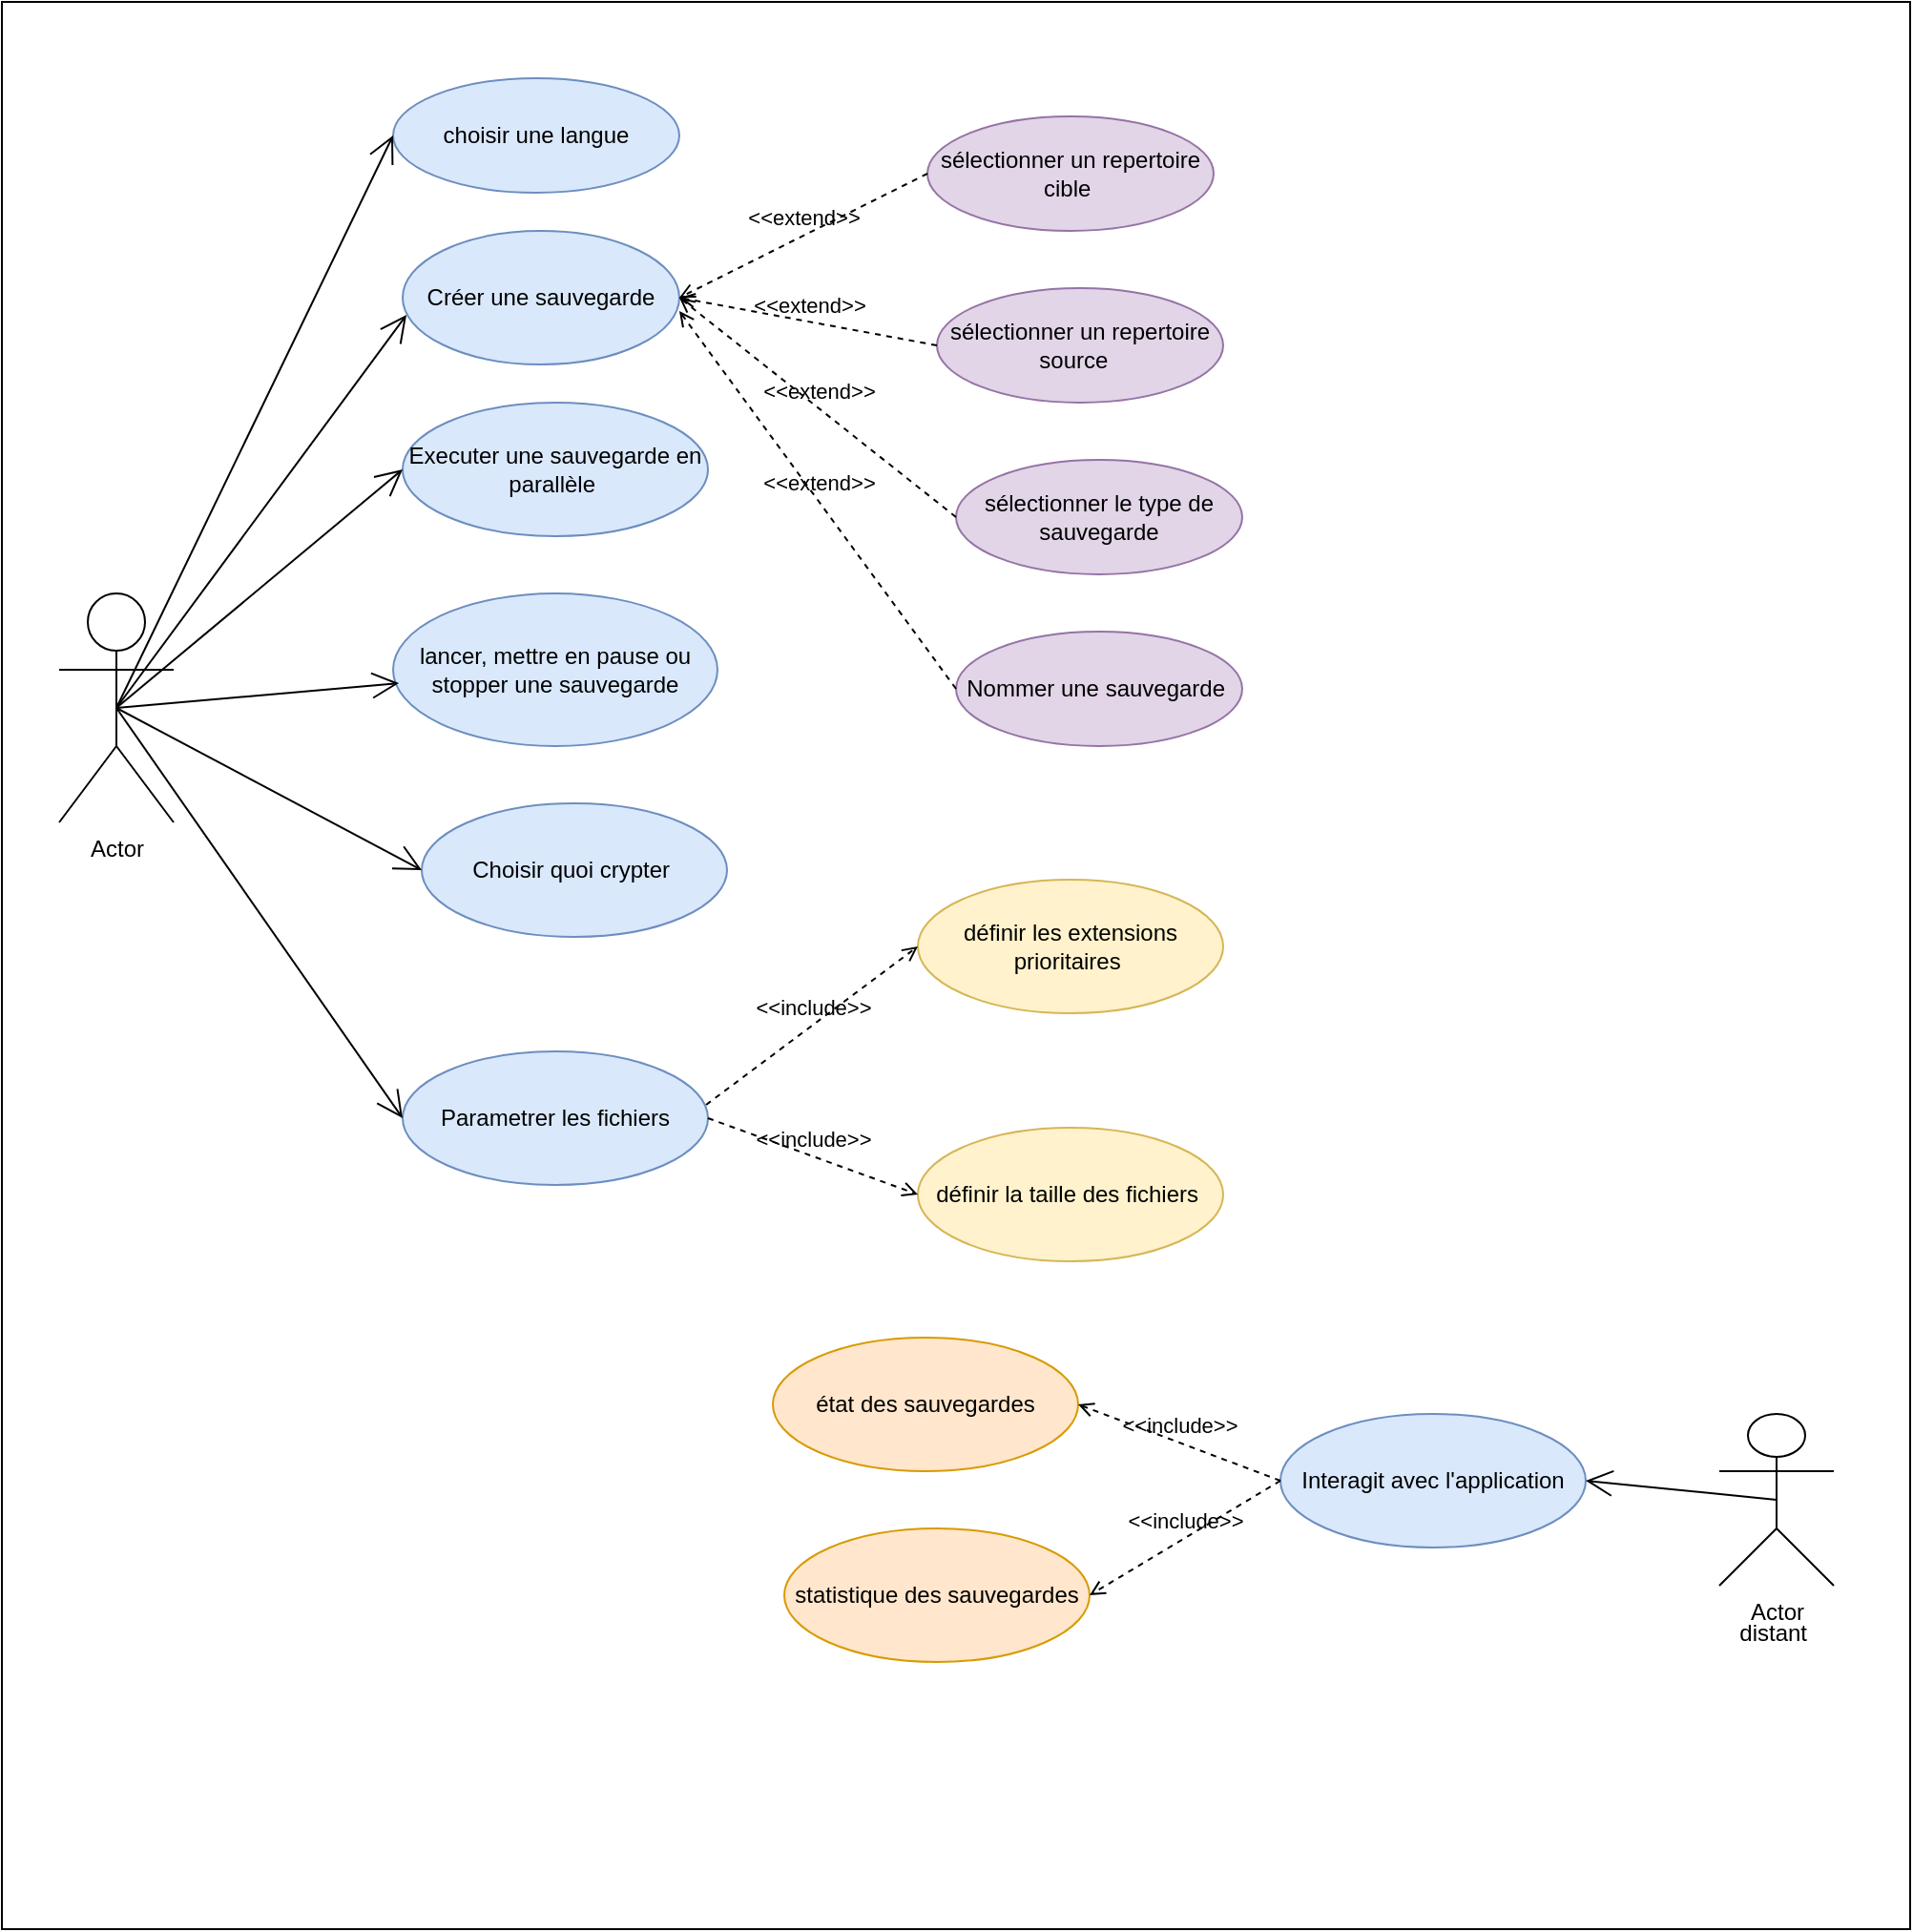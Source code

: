 <mxfile version="22.1.11" type="github">
  <diagram name="Page-1" id="HHG7lxXHLpQp0_RWTWfH">
    <mxGraphModel dx="954" dy="624" grid="1" gridSize="10" guides="1" tooltips="1" connect="1" arrows="1" fold="1" page="1" pageScale="1" pageWidth="827" pageHeight="1169" math="0" shadow="0">
      <root>
        <mxCell id="0" />
        <mxCell id="1" parent="0" />
        <mxCell id="iE1kba0Va-ZSsolPsqMc-1" value="Object" style="html=1;whiteSpace=wrap;" vertex="1" parent="1">
          <mxGeometry x="360" y="300" width="110" height="50" as="geometry" />
        </mxCell>
        <mxCell id="iE1kba0Va-ZSsolPsqMc-2" value="" style="html=1;whiteSpace=wrap;" vertex="1" parent="1">
          <mxGeometry x="10" y="10" width="1000" height="1010" as="geometry" />
        </mxCell>
        <mxCell id="iE1kba0Va-ZSsolPsqMc-3" value="Actor" style="shape=umlActor;verticalLabelPosition=bottom;verticalAlign=top;html=1;" vertex="1" parent="1">
          <mxGeometry x="40" y="320" width="60" height="120" as="geometry" />
        </mxCell>
        <mxCell id="iE1kba0Va-ZSsolPsqMc-4" value="choisir une langue" style="ellipse;whiteSpace=wrap;html=1;fillColor=#dae8fc;strokeColor=#6c8ebf;" vertex="1" parent="1">
          <mxGeometry x="215" y="50" width="150" height="60" as="geometry" />
        </mxCell>
        <mxCell id="iE1kba0Va-ZSsolPsqMc-5" value="Créer une sauvegarde" style="ellipse;whiteSpace=wrap;html=1;fillColor=#dae8fc;strokeColor=#6c8ebf;" vertex="1" parent="1">
          <mxGeometry x="220" y="130" width="145" height="70" as="geometry" />
        </mxCell>
        <mxCell id="iE1kba0Va-ZSsolPsqMc-6" value="Executer une sauvegarde en parallèle&amp;nbsp;" style="ellipse;whiteSpace=wrap;html=1;fillColor=#dae8fc;strokeColor=#6c8ebf;" vertex="1" parent="1">
          <mxGeometry x="220" y="220" width="160" height="70" as="geometry" />
        </mxCell>
        <mxCell id="iE1kba0Va-ZSsolPsqMc-7" value="lancer, mettre en pause ou stopper une sauvegarde" style="ellipse;whiteSpace=wrap;html=1;fillColor=#dae8fc;strokeColor=#6c8ebf;" vertex="1" parent="1">
          <mxGeometry x="215" y="320" width="170" height="80" as="geometry" />
        </mxCell>
        <mxCell id="iE1kba0Va-ZSsolPsqMc-8" value="Choisir quoi crypter&amp;nbsp;" style="ellipse;whiteSpace=wrap;html=1;fillColor=#dae8fc;strokeColor=#6c8ebf;" vertex="1" parent="1">
          <mxGeometry x="230" y="430" width="160" height="70" as="geometry" />
        </mxCell>
        <mxCell id="iE1kba0Va-ZSsolPsqMc-10" value="sélectionner un repertoire cible&amp;nbsp;" style="ellipse;whiteSpace=wrap;html=1;fillColor=#e1d5e7;strokeColor=#9673a6;" vertex="1" parent="1">
          <mxGeometry x="495" y="70" width="150" height="60" as="geometry" />
        </mxCell>
        <mxCell id="iE1kba0Va-ZSsolPsqMc-11" value="sélectionner un repertoire source &amp;nbsp;" style="ellipse;whiteSpace=wrap;html=1;fillColor=#e1d5e7;strokeColor=#9673a6;" vertex="1" parent="1">
          <mxGeometry x="500" y="160" width="150" height="60" as="geometry" />
        </mxCell>
        <mxCell id="iE1kba0Va-ZSsolPsqMc-12" value="sélectionner le type de sauvegarde" style="ellipse;whiteSpace=wrap;html=1;fillColor=#e1d5e7;strokeColor=#9673a6;" vertex="1" parent="1">
          <mxGeometry x="510" y="250" width="150" height="60" as="geometry" />
        </mxCell>
        <mxCell id="iE1kba0Va-ZSsolPsqMc-13" value="Nommer une sauvegarde&amp;nbsp;" style="ellipse;whiteSpace=wrap;html=1;fillColor=#e1d5e7;strokeColor=#9673a6;" vertex="1" parent="1">
          <mxGeometry x="510" y="340" width="150" height="60" as="geometry" />
        </mxCell>
        <mxCell id="iE1kba0Va-ZSsolPsqMc-14" value="Parametrer les fichiers" style="ellipse;whiteSpace=wrap;html=1;fillColor=#dae8fc;strokeColor=#6c8ebf;" vertex="1" parent="1">
          <mxGeometry x="220" y="560" width="160" height="70" as="geometry" />
        </mxCell>
        <mxCell id="iE1kba0Va-ZSsolPsqMc-15" value="définir les extensions prioritaires&amp;nbsp;" style="ellipse;whiteSpace=wrap;html=1;fillColor=#fff2cc;strokeColor=#d6b656;" vertex="1" parent="1">
          <mxGeometry x="490" y="470" width="160" height="70" as="geometry" />
        </mxCell>
        <mxCell id="iE1kba0Va-ZSsolPsqMc-16" value="définir la taille des fichiers&amp;nbsp;" style="ellipse;whiteSpace=wrap;html=1;fillColor=#fff2cc;strokeColor=#d6b656;" vertex="1" parent="1">
          <mxGeometry x="490" y="600" width="160" height="70" as="geometry" />
        </mxCell>
        <mxCell id="iE1kba0Va-ZSsolPsqMc-20" value="" style="endArrow=open;endFill=1;endSize=12;html=1;rounded=0;exitX=0.5;exitY=0.5;exitDx=0;exitDy=0;exitPerimeter=0;entryX=0;entryY=0.5;entryDx=0;entryDy=0;" edge="1" parent="1" source="iE1kba0Va-ZSsolPsqMc-3" target="iE1kba0Va-ZSsolPsqMc-4">
          <mxGeometry width="160" relative="1" as="geometry">
            <mxPoint x="370" y="300" as="sourcePoint" />
            <mxPoint x="530" y="300" as="targetPoint" />
          </mxGeometry>
        </mxCell>
        <mxCell id="iE1kba0Va-ZSsolPsqMc-21" value="" style="endArrow=open;endFill=1;endSize=12;html=1;rounded=0;exitX=0.5;exitY=0.5;exitDx=0;exitDy=0;exitPerimeter=0;entryX=0.014;entryY=0.629;entryDx=0;entryDy=0;entryPerimeter=0;" edge="1" parent="1" source="iE1kba0Va-ZSsolPsqMc-3" target="iE1kba0Va-ZSsolPsqMc-5">
          <mxGeometry width="160" relative="1" as="geometry">
            <mxPoint x="370" y="300" as="sourcePoint" />
            <mxPoint x="530" y="300" as="targetPoint" />
          </mxGeometry>
        </mxCell>
        <mxCell id="iE1kba0Va-ZSsolPsqMc-22" value="" style="endArrow=open;endFill=1;endSize=12;html=1;rounded=0;exitX=0.5;exitY=0.5;exitDx=0;exitDy=0;exitPerimeter=0;entryX=0;entryY=0.5;entryDx=0;entryDy=0;" edge="1" parent="1" source="iE1kba0Va-ZSsolPsqMc-3" target="iE1kba0Va-ZSsolPsqMc-6">
          <mxGeometry width="160" relative="1" as="geometry">
            <mxPoint x="370" y="300" as="sourcePoint" />
            <mxPoint x="530" y="300" as="targetPoint" />
          </mxGeometry>
        </mxCell>
        <mxCell id="iE1kba0Va-ZSsolPsqMc-23" value="" style="endArrow=open;endFill=1;endSize=12;html=1;rounded=0;exitX=0.5;exitY=0.5;exitDx=0;exitDy=0;exitPerimeter=0;entryX=0.018;entryY=0.588;entryDx=0;entryDy=0;entryPerimeter=0;" edge="1" parent="1" source="iE1kba0Va-ZSsolPsqMc-3" target="iE1kba0Va-ZSsolPsqMc-7">
          <mxGeometry width="160" relative="1" as="geometry">
            <mxPoint x="370" y="300" as="sourcePoint" />
            <mxPoint x="160" y="340" as="targetPoint" />
          </mxGeometry>
        </mxCell>
        <mxCell id="iE1kba0Va-ZSsolPsqMc-24" value="" style="endArrow=open;endFill=1;endSize=12;html=1;rounded=0;exitX=0.5;exitY=0.5;exitDx=0;exitDy=0;exitPerimeter=0;entryX=0;entryY=0.5;entryDx=0;entryDy=0;" edge="1" parent="1" source="iE1kba0Va-ZSsolPsqMc-3" target="iE1kba0Va-ZSsolPsqMc-8">
          <mxGeometry width="160" relative="1" as="geometry">
            <mxPoint x="370" y="300" as="sourcePoint" />
            <mxPoint x="530" y="300" as="targetPoint" />
          </mxGeometry>
        </mxCell>
        <mxCell id="iE1kba0Va-ZSsolPsqMc-25" value="" style="endArrow=open;endFill=1;endSize=12;html=1;rounded=0;exitX=0.5;exitY=0.5;exitDx=0;exitDy=0;exitPerimeter=0;entryX=0;entryY=0.5;entryDx=0;entryDy=0;" edge="1" parent="1" source="iE1kba0Va-ZSsolPsqMc-3" target="iE1kba0Va-ZSsolPsqMc-14">
          <mxGeometry width="160" relative="1" as="geometry">
            <mxPoint x="370" y="300" as="sourcePoint" />
            <mxPoint x="530" y="300" as="targetPoint" />
          </mxGeometry>
        </mxCell>
        <mxCell id="iE1kba0Va-ZSsolPsqMc-26" value="&amp;lt;&amp;lt;extend&amp;gt;&amp;gt;" style="html=1;verticalAlign=bottom;labelBackgroundColor=none;endArrow=open;endFill=0;dashed=1;rounded=0;exitX=0;exitY=0.5;exitDx=0;exitDy=0;entryX=1;entryY=0.5;entryDx=0;entryDy=0;" edge="1" parent="1" source="iE1kba0Va-ZSsolPsqMc-10" target="iE1kba0Va-ZSsolPsqMc-5">
          <mxGeometry width="160" relative="1" as="geometry">
            <mxPoint x="370" y="330" as="sourcePoint" />
            <mxPoint x="530" y="330" as="targetPoint" />
          </mxGeometry>
        </mxCell>
        <mxCell id="iE1kba0Va-ZSsolPsqMc-27" value="&amp;lt;&amp;lt;extend&amp;gt;&amp;gt;" style="html=1;verticalAlign=bottom;labelBackgroundColor=none;endArrow=open;endFill=0;dashed=1;rounded=0;exitX=0;exitY=0.5;exitDx=0;exitDy=0;entryX=1;entryY=0.5;entryDx=0;entryDy=0;" edge="1" parent="1" source="iE1kba0Va-ZSsolPsqMc-11" target="iE1kba0Va-ZSsolPsqMc-5">
          <mxGeometry width="160" relative="1" as="geometry">
            <mxPoint x="370" y="330" as="sourcePoint" />
            <mxPoint x="530" y="330" as="targetPoint" />
          </mxGeometry>
        </mxCell>
        <mxCell id="iE1kba0Va-ZSsolPsqMc-30" value="&amp;lt;&amp;lt;extend&amp;gt;&amp;gt;" style="html=1;verticalAlign=bottom;labelBackgroundColor=none;endArrow=open;endFill=0;dashed=1;rounded=0;entryX=1;entryY=0.5;entryDx=0;entryDy=0;exitX=0;exitY=0.5;exitDx=0;exitDy=0;" edge="1" parent="1" source="iE1kba0Va-ZSsolPsqMc-12" target="iE1kba0Va-ZSsolPsqMc-5">
          <mxGeometry width="160" relative="1" as="geometry">
            <mxPoint x="370" y="330" as="sourcePoint" />
            <mxPoint x="310" y="170" as="targetPoint" />
          </mxGeometry>
        </mxCell>
        <mxCell id="iE1kba0Va-ZSsolPsqMc-31" value="&amp;lt;&amp;lt;extend&amp;gt;&amp;gt;" style="html=1;verticalAlign=bottom;labelBackgroundColor=none;endArrow=open;endFill=0;dashed=1;rounded=0;entryX=1;entryY=0.6;entryDx=0;entryDy=0;entryPerimeter=0;exitX=0;exitY=0.5;exitDx=0;exitDy=0;" edge="1" parent="1" source="iE1kba0Va-ZSsolPsqMc-13" target="iE1kba0Va-ZSsolPsqMc-5">
          <mxGeometry width="160" relative="1" as="geometry">
            <mxPoint x="370" y="330" as="sourcePoint" />
            <mxPoint x="530" y="330" as="targetPoint" />
          </mxGeometry>
        </mxCell>
        <mxCell id="iE1kba0Va-ZSsolPsqMc-32" value="&amp;lt;&amp;lt;include&amp;gt;&amp;gt;" style="html=1;verticalAlign=bottom;labelBackgroundColor=none;endArrow=open;endFill=0;dashed=1;rounded=0;entryX=0;entryY=0.5;entryDx=0;entryDy=0;exitX=0.994;exitY=0.4;exitDx=0;exitDy=0;exitPerimeter=0;" edge="1" parent="1" source="iE1kba0Va-ZSsolPsqMc-14" target="iE1kba0Va-ZSsolPsqMc-15">
          <mxGeometry width="160" relative="1" as="geometry">
            <mxPoint x="370" y="330" as="sourcePoint" />
            <mxPoint x="530" y="330" as="targetPoint" />
          </mxGeometry>
        </mxCell>
        <mxCell id="iE1kba0Va-ZSsolPsqMc-33" value="&amp;lt;&amp;lt;include&amp;gt;&amp;gt;" style="html=1;verticalAlign=bottom;labelBackgroundColor=none;endArrow=open;endFill=0;dashed=1;rounded=0;exitX=1;exitY=0.5;exitDx=0;exitDy=0;entryX=0;entryY=0.5;entryDx=0;entryDy=0;" edge="1" parent="1" source="iE1kba0Va-ZSsolPsqMc-14" target="iE1kba0Va-ZSsolPsqMc-16">
          <mxGeometry width="160" relative="1" as="geometry">
            <mxPoint x="370" y="330" as="sourcePoint" />
            <mxPoint x="530" y="330" as="targetPoint" />
          </mxGeometry>
        </mxCell>
        <mxCell id="iE1kba0Va-ZSsolPsqMc-34" value="Actor" style="shape=umlActor;verticalLabelPosition=bottom;verticalAlign=top;html=1;outlineConnect=0;" vertex="1" parent="1">
          <mxGeometry x="910" y="750" width="60" height="90" as="geometry" />
        </mxCell>
        <mxCell id="iE1kba0Va-ZSsolPsqMc-38" value="distant&amp;nbsp;" style="text;html=1;strokeColor=none;fillColor=none;align=center;verticalAlign=middle;whiteSpace=wrap;rounded=0;" vertex="1" parent="1">
          <mxGeometry x="910" y="850" width="60" height="30" as="geometry" />
        </mxCell>
        <mxCell id="iE1kba0Va-ZSsolPsqMc-41" value="Interagit avec l&#39;application" style="ellipse;whiteSpace=wrap;html=1;fillColor=#dae8fc;strokeColor=#6c8ebf;" vertex="1" parent="1">
          <mxGeometry x="680" y="750" width="160" height="70" as="geometry" />
        </mxCell>
        <mxCell id="iE1kba0Va-ZSsolPsqMc-42" value="" style="endArrow=open;endFill=1;endSize=12;html=1;rounded=0;exitX=0.5;exitY=0.5;exitDx=0;exitDy=0;exitPerimeter=0;entryX=1;entryY=0.5;entryDx=0;entryDy=0;" edge="1" parent="1" source="iE1kba0Va-ZSsolPsqMc-34" target="iE1kba0Va-ZSsolPsqMc-41">
          <mxGeometry width="160" relative="1" as="geometry">
            <mxPoint x="470" y="620" as="sourcePoint" />
            <mxPoint x="630" y="620" as="targetPoint" />
          </mxGeometry>
        </mxCell>
        <mxCell id="iE1kba0Va-ZSsolPsqMc-43" value="état des sauvegardes" style="ellipse;whiteSpace=wrap;html=1;fillColor=#ffe6cc;strokeColor=#d79b00;" vertex="1" parent="1">
          <mxGeometry x="414" y="710" width="160" height="70" as="geometry" />
        </mxCell>
        <mxCell id="iE1kba0Va-ZSsolPsqMc-44" value="statistique des sauvegardes" style="ellipse;whiteSpace=wrap;html=1;fillColor=#ffe6cc;strokeColor=#d79b00;" vertex="1" parent="1">
          <mxGeometry x="420" y="810" width="160" height="70" as="geometry" />
        </mxCell>
        <mxCell id="iE1kba0Va-ZSsolPsqMc-45" value="&amp;lt;&amp;lt;include&amp;gt;&amp;gt;" style="html=1;verticalAlign=bottom;labelBackgroundColor=none;endArrow=open;endFill=0;dashed=1;rounded=0;entryX=1;entryY=0.5;entryDx=0;entryDy=0;exitX=0;exitY=0.5;exitDx=0;exitDy=0;" edge="1" parent="1" source="iE1kba0Va-ZSsolPsqMc-41" target="iE1kba0Va-ZSsolPsqMc-43">
          <mxGeometry width="160" relative="1" as="geometry">
            <mxPoint x="470" y="620" as="sourcePoint" />
            <mxPoint x="630" y="620" as="targetPoint" />
          </mxGeometry>
        </mxCell>
        <mxCell id="iE1kba0Va-ZSsolPsqMc-46" value="&amp;lt;&amp;lt;include&amp;gt;&amp;gt;" style="html=1;verticalAlign=bottom;labelBackgroundColor=none;endArrow=open;endFill=0;dashed=1;rounded=0;exitX=0;exitY=0.5;exitDx=0;exitDy=0;entryX=1;entryY=0.5;entryDx=0;entryDy=0;" edge="1" parent="1" source="iE1kba0Va-ZSsolPsqMc-41" target="iE1kba0Va-ZSsolPsqMc-44">
          <mxGeometry width="160" relative="1" as="geometry">
            <mxPoint x="584" y="755" as="sourcePoint" />
            <mxPoint x="680" y="790" as="targetPoint" />
          </mxGeometry>
        </mxCell>
      </root>
    </mxGraphModel>
  </diagram>
</mxfile>
